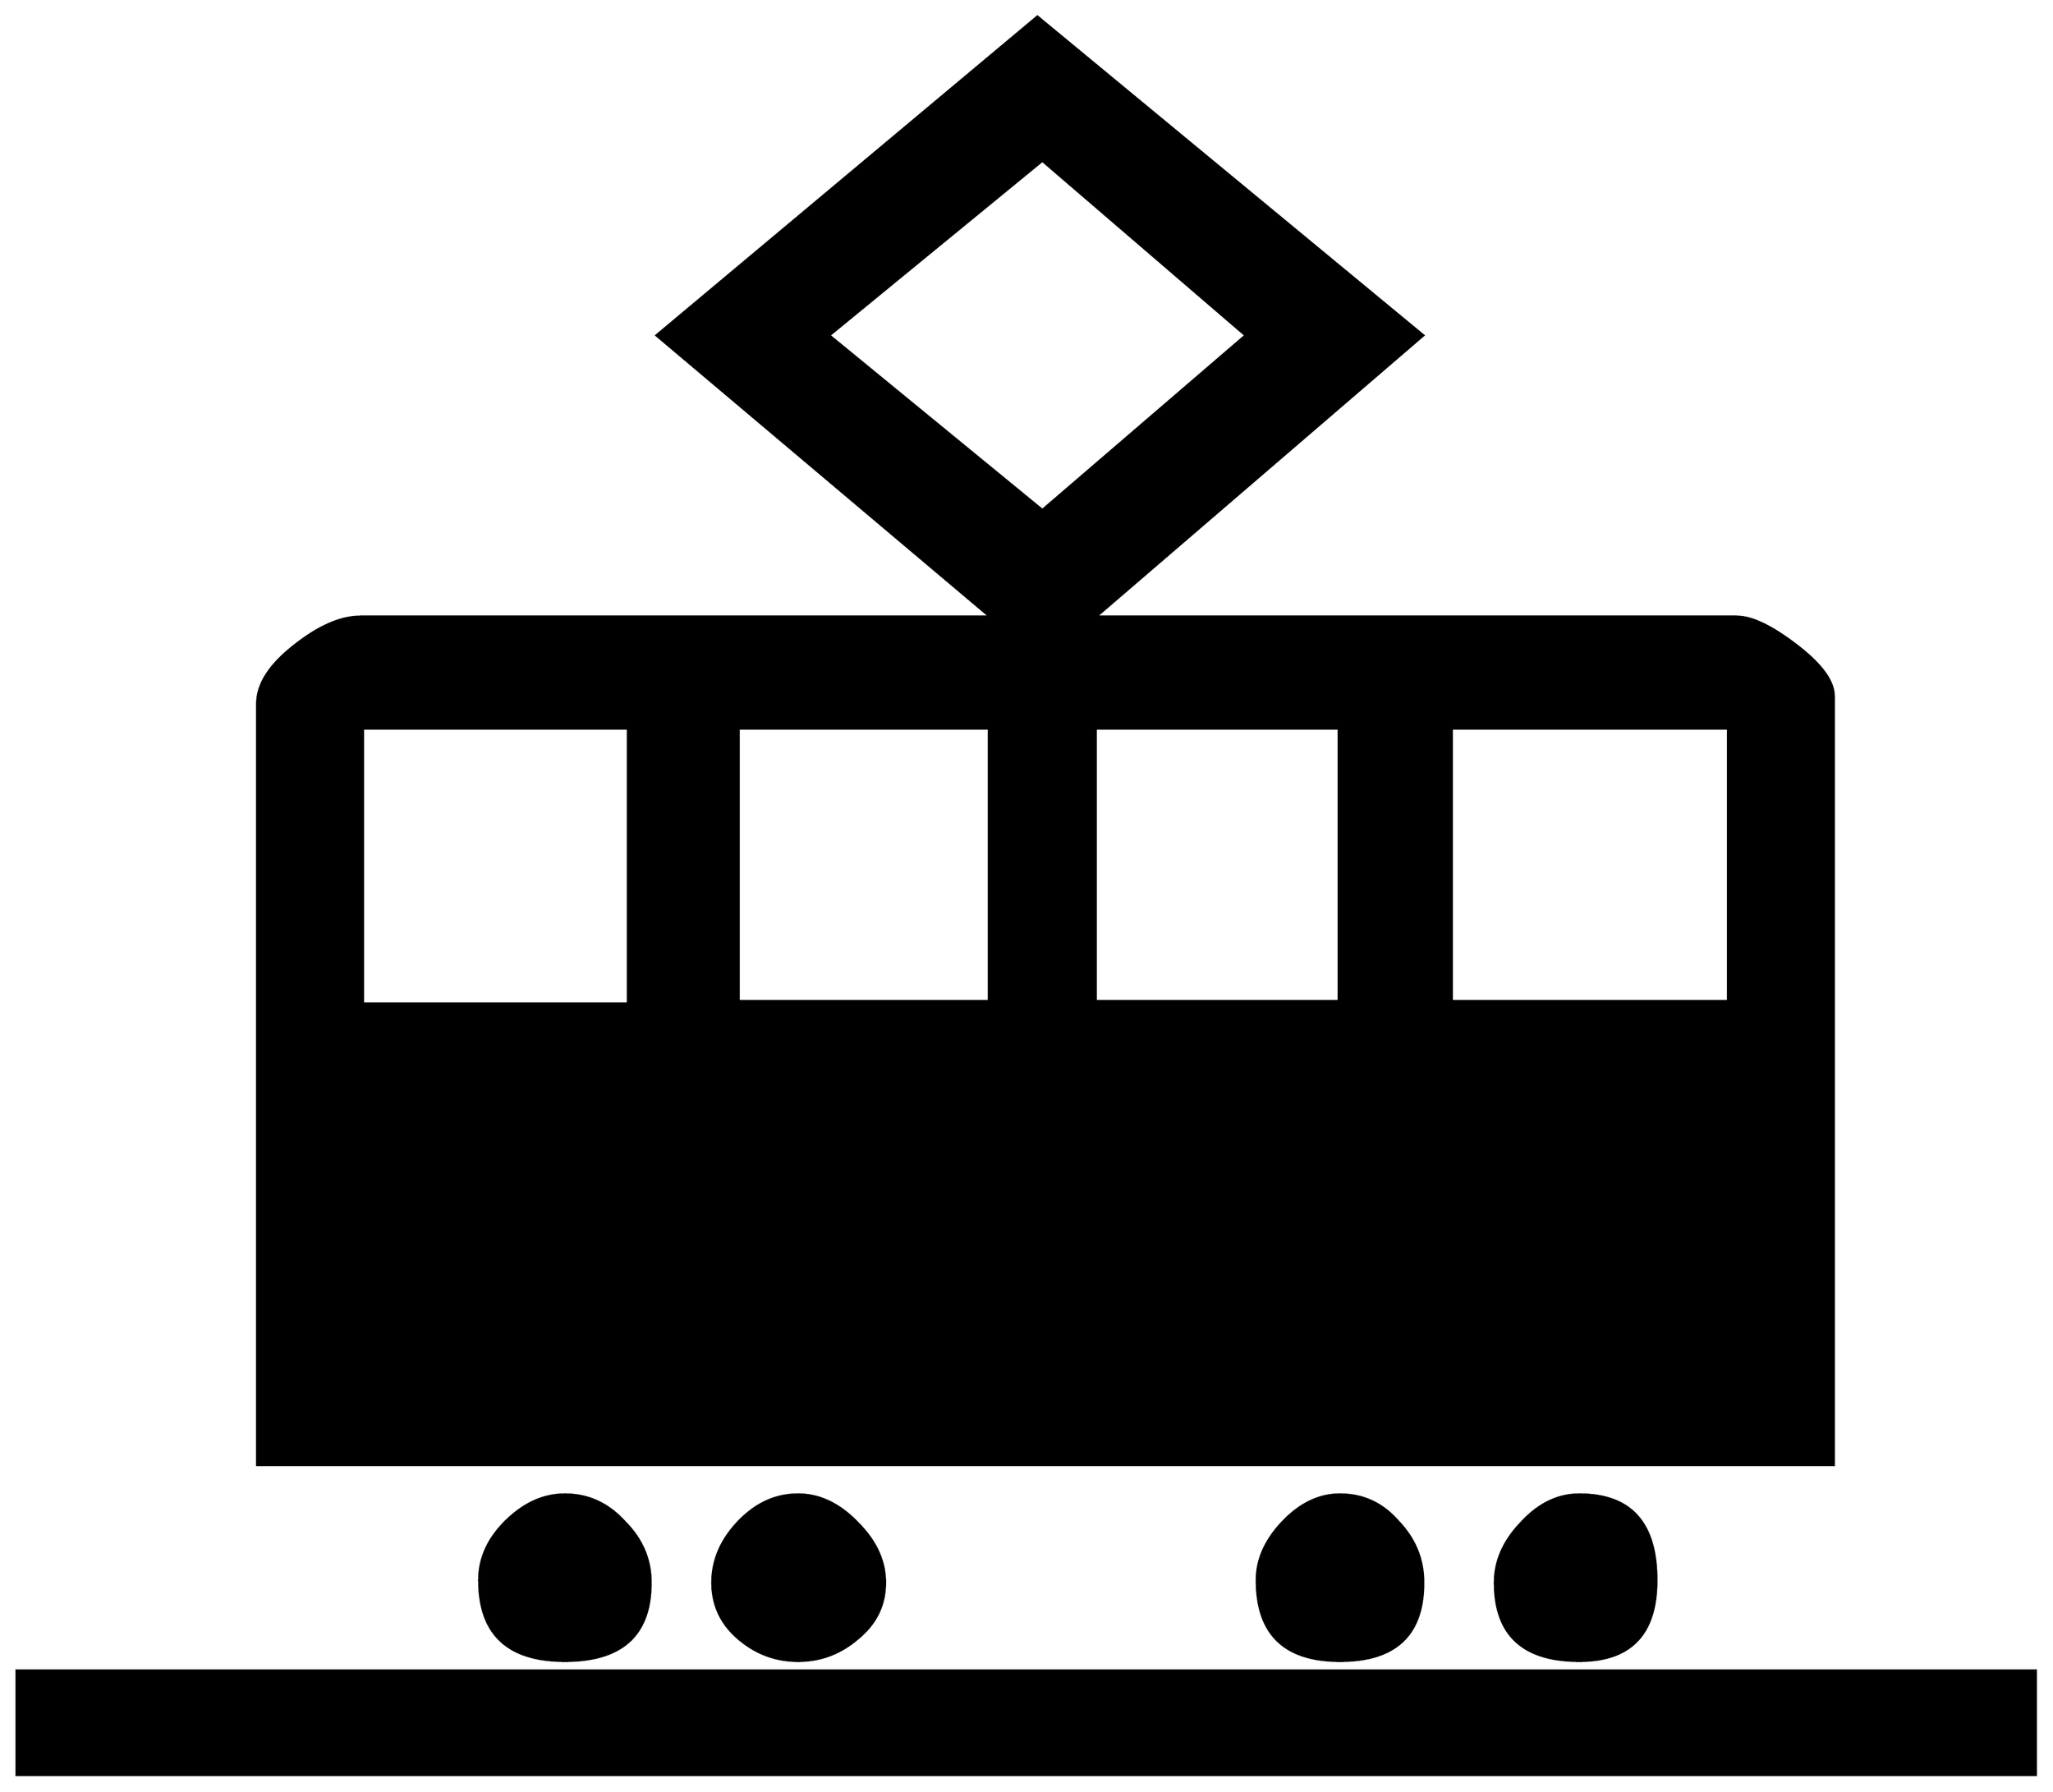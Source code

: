


\begin{tikzpicture}[y=0.80pt, x=0.80pt, yscale=-1.0, xscale=1.0, inner sep=0pt, outer sep=0pt]
\begin{scope}[shift={(100.0,1833.0)},nonzero rule]
  \path[draw=.,fill=.,line width=1.600pt] (1465.0,-250.0) --
    (194.0,-250.0) -- (194.0,-864.0) .. controls (194.0,-879.333)
    and (203.667,-894.667) .. (223.0,-910.0) .. controls
    (243.0,-926.0) and (261.0,-934.0) .. (277.0,-934.0) --
    (785.0,-934.0) -- (516.0,-1161.0) -- (823.0,-1418.0) --
    (1134.0,-1161.0) -- (870.0,-934.0) -- (1387.0,-934.0) ..
    controls (1399.0,-934.0) and (1415.0,-926.333) ..
    (1435.0,-911.0) .. controls (1455.0,-895.667) and
    (1465.0,-882.0) .. (1465.0,-870.0) -- (1465.0,-250.0) --
    cycle(1322.0,-157.0) .. controls (1322.0,-113.667) and
    (1301.333,-92.0) .. (1260.0,-92.0) .. controls (1214.667,-92.0)
    and (1192.0,-113.0) .. (1192.0,-155.0) .. controls
    (1192.0,-172.333) and (1199.0,-188.333) .. (1213.0,-203.0) ..
    controls (1227.0,-218.333) and (1242.667,-226.0) ..
    (1260.0,-226.0) .. controls (1301.333,-226.0) and
    (1322.0,-203.0) .. (1322.0,-157.0) -- cycle(1134.0,-155.0)
    .. controls (1134.0,-113.0) and (1111.667,-92.0) ..
    (1067.0,-92.0) .. controls (1022.333,-92.0) and
    (1000.0,-113.667) .. (1000.0,-157.0) .. controls
    (1000.0,-173.667) and (1007.0,-189.333) .. (1021.0,-204.0) ..
    controls (1035.0,-218.667) and (1050.333,-226.0) ..
    (1067.0,-226.0) .. controls (1085.667,-226.0) and
    (1101.333,-218.667) .. (1114.0,-204.0) .. controls
    (1127.333,-190.0) and (1134.0,-173.667) .. (1134.0,-155.0) --
    cycle(1628.0,0.0) -- (0.0,0.0) -- (0.0,-84.0) --
    (1628.0,-84.0) -- (1628.0,0.0) -- cycle(700.0,-155.0) ..
    controls (700.0,-137.0) and (692.667,-122.0) .. (678.0,-110.0)
    .. controls (664.0,-98.0) and (648.0,-92.0) .. (630.0,-92.0)
    .. controls (612.0,-92.0) and (596.0,-98.0) ..
    (582.0,-110.0) .. controls (568.0,-122.0) and (561.0,-137.0)
    .. (561.0,-155.0) .. controls (561.0,-173.0) and
    (568.0,-189.333) .. (582.0,-204.0) .. controls (596.0,-218.667)
    and (612.0,-226.0) .. (630.0,-226.0) .. controls
    (647.333,-226.0) and (663.333,-218.333) .. (678.0,-203.0) ..
    controls (692.667,-188.333) and (700.0,-172.333) .. (700.0,-155.0)
    -- cycle(511.0,-155.0) .. controls (511.0,-113.0) and
    (488.0,-92.0) .. (442.0,-92.0) .. controls (396.0,-92.0) and
    (373.0,-113.667) .. (373.0,-157.0) .. controls (373.0,-174.333)
    and (380.0,-190.0) .. (394.0,-204.0) .. controls
    (408.667,-218.667) and (424.667,-226.0) .. (442.0,-226.0) ..
    controls (460.667,-226.0) and (476.667,-218.667) .. (490.0,-204.0)
    .. controls (504.0,-190.0) and (511.0,-173.667) ..
    (511.0,-155.0) -- cycle(1380.0,-624.0) -- (1380.0,-844.0) --
    (1157.0,-844.0) -- (1157.0,-624.0) -- (1380.0,-624.0) --
    cycle(991.0,-1161.0) -- (827.0,-1302.0) -- (655.0,-1161.0)
    -- (827.0,-1020.0) -- (991.0,-1161.0) --
    cycle(1066.0,-624.0) -- (1066.0,-844.0) -- (870.0,-844.0) --
    (870.0,-624.0) -- (1066.0,-624.0) -- cycle(784.0,-624.0) --
    (784.0,-844.0) -- (582.0,-844.0) -- (582.0,-624.0) --
    (784.0,-624.0) -- cycle(493.0,-622.0) -- (493.0,-844.0) --
    (279.0,-844.0) -- (279.0,-622.0) -- (493.0,-622.0) -- cycle;
\end{scope}

\end{tikzpicture}


